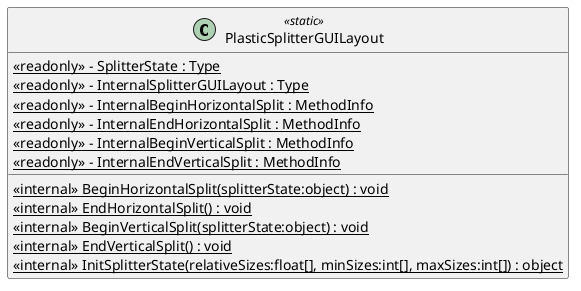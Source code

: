 @startuml
class PlasticSplitterGUILayout <<static>> {
    <<internal>> {static} BeginHorizontalSplit(splitterState:object) : void
    <<internal>> {static} EndHorizontalSplit() : void
    <<internal>> {static} BeginVerticalSplit(splitterState:object) : void
    <<internal>> {static} EndVerticalSplit() : void
    <<internal>> {static} InitSplitterState(relativeSizes:float[], minSizes:int[], maxSizes:int[]) : object
    {static} <<readonly>> - SplitterState : Type
    {static} <<readonly>> - InternalSplitterGUILayout : Type
    {static} <<readonly>> - InternalBeginHorizontalSplit : MethodInfo
    {static} <<readonly>> - InternalEndHorizontalSplit : MethodInfo
    {static} <<readonly>> - InternalBeginVerticalSplit : MethodInfo
    {static} <<readonly>> - InternalEndVerticalSplit : MethodInfo
}
@enduml
